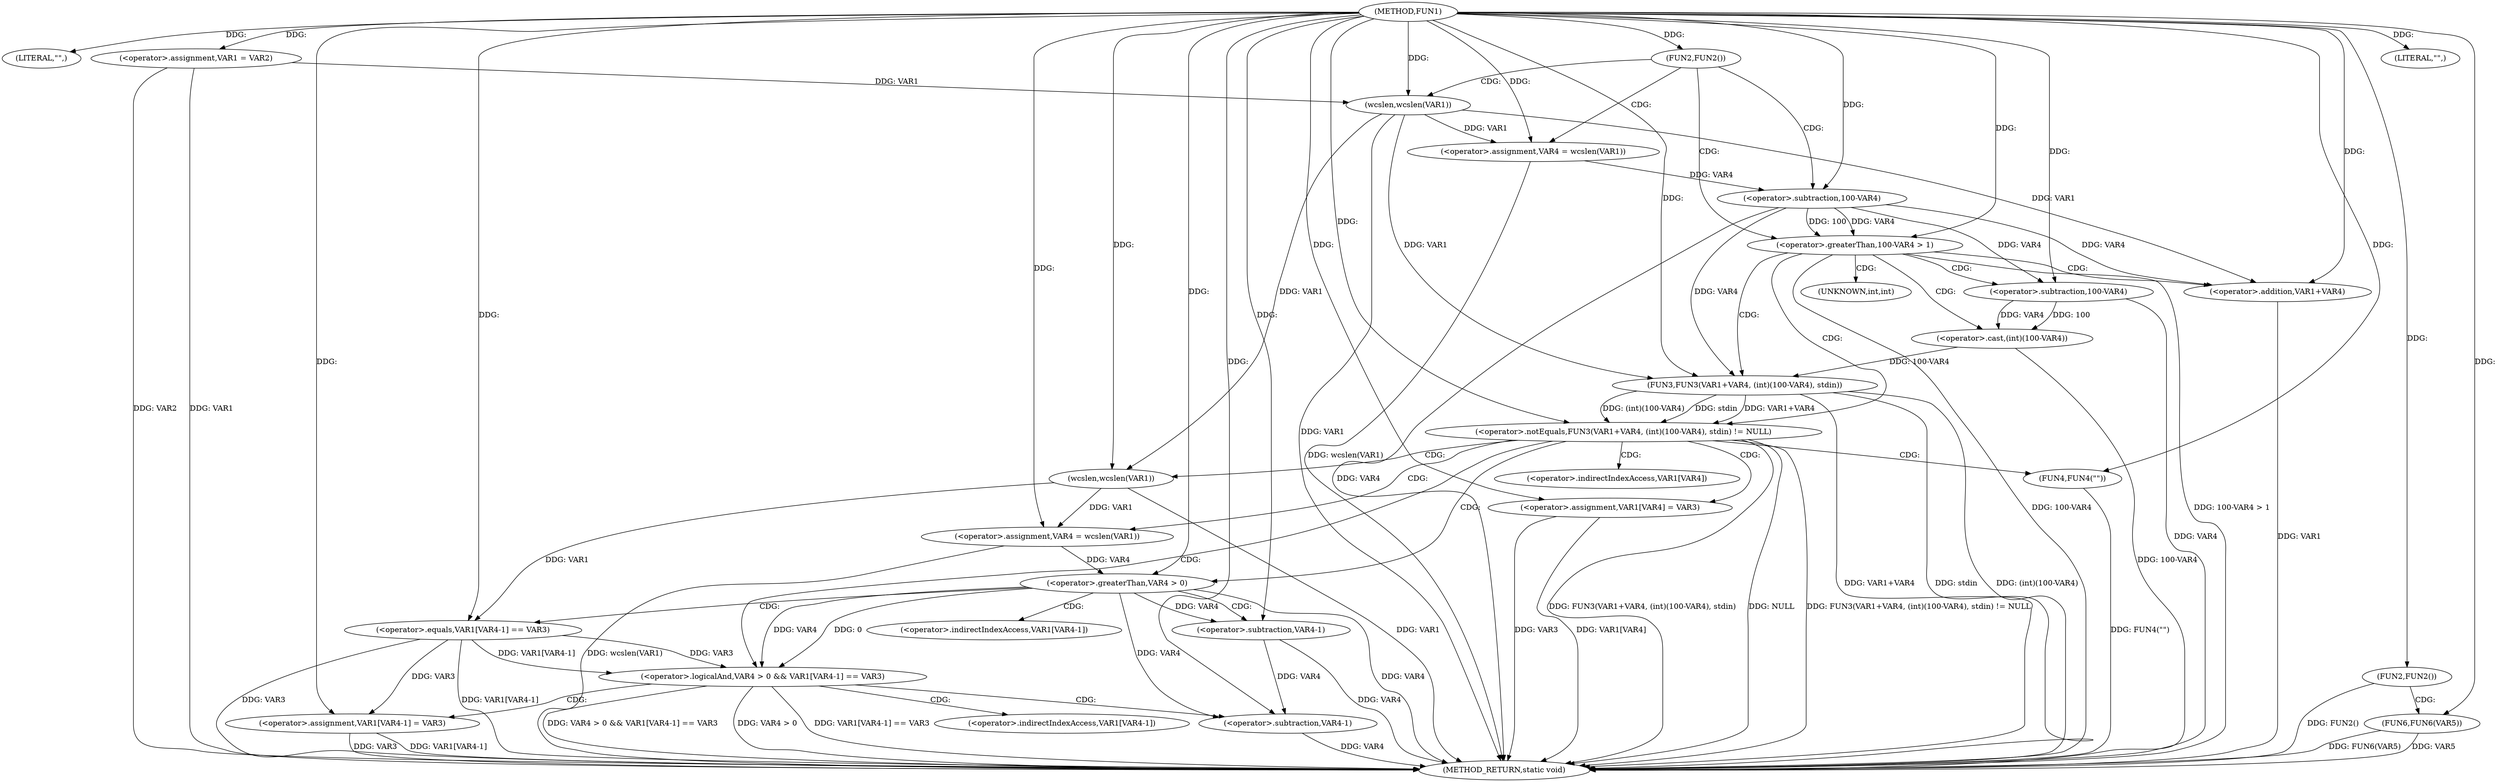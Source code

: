 digraph FUN1 {  
"1000100" [label = "(METHOD,FUN1)" ]
"1000177" [label = "(METHOD_RETURN,static void)" ]
"1000103" [label = "(LITERAL,\"\",)" ]
"1000104" [label = "(<operator>.assignment,VAR1 = VAR2)" ]
"1000108" [label = "(FUN2,FUN2())" ]
"1000112" [label = "(<operator>.assignment,VAR4 = wcslen(VAR1))" ]
"1000114" [label = "(wcslen,wcslen(VAR1))" ]
"1000117" [label = "(<operator>.greaterThan,100-VAR4 > 1)" ]
"1000118" [label = "(<operator>.subtraction,100-VAR4)" ]
"1000124" [label = "(<operator>.notEquals,FUN3(VAR1+VAR4, (int)(100-VAR4), stdin) != NULL)" ]
"1000125" [label = "(FUN3,FUN3(VAR1+VAR4, (int)(100-VAR4), stdin))" ]
"1000126" [label = "(<operator>.addition,VAR1+VAR4)" ]
"1000129" [label = "(<operator>.cast,(int)(100-VAR4))" ]
"1000131" [label = "(<operator>.subtraction,100-VAR4)" ]
"1000137" [label = "(<operator>.assignment,VAR4 = wcslen(VAR1))" ]
"1000139" [label = "(wcslen,wcslen(VAR1))" ]
"1000142" [label = "(<operator>.logicalAnd,VAR4 > 0 && VAR1[VAR4-1] == VAR3)" ]
"1000143" [label = "(<operator>.greaterThan,VAR4 > 0)" ]
"1000146" [label = "(<operator>.equals,VAR1[VAR4-1] == VAR3)" ]
"1000149" [label = "(<operator>.subtraction,VAR4-1)" ]
"1000154" [label = "(<operator>.assignment,VAR1[VAR4-1] = VAR3)" ]
"1000157" [label = "(<operator>.subtraction,VAR4-1)" ]
"1000163" [label = "(FUN4,FUN4(\"\"))" ]
"1000165" [label = "(<operator>.assignment,VAR1[VAR4] = VAR3)" ]
"1000171" [label = "(FUN2,FUN2())" ]
"1000174" [label = "(LITERAL,\"\",)" ]
"1000175" [label = "(FUN6,FUN6(VAR5))" ]
"1000130" [label = "(UNKNOWN,int,int)" ]
"1000147" [label = "(<operator>.indirectIndexAccess,VAR1[VAR4-1])" ]
"1000155" [label = "(<operator>.indirectIndexAccess,VAR1[VAR4-1])" ]
"1000166" [label = "(<operator>.indirectIndexAccess,VAR1[VAR4])" ]
  "1000117" -> "1000177"  [ label = "DDG: 100-VAR4 > 1"] 
  "1000125" -> "1000177"  [ label = "DDG: VAR1+VAR4"] 
  "1000142" -> "1000177"  [ label = "DDG: VAR4 > 0 && VAR1[VAR4-1] == VAR3"] 
  "1000124" -> "1000177"  [ label = "DDG: FUN3(VAR1+VAR4, (int)(100-VAR4), stdin)"] 
  "1000165" -> "1000177"  [ label = "DDG: VAR3"] 
  "1000104" -> "1000177"  [ label = "DDG: VAR1"] 
  "1000137" -> "1000177"  [ label = "DDG: wcslen(VAR1)"] 
  "1000114" -> "1000177"  [ label = "DDG: VAR1"] 
  "1000126" -> "1000177"  [ label = "DDG: VAR1"] 
  "1000117" -> "1000177"  [ label = "DDG: 100-VAR4"] 
  "1000149" -> "1000177"  [ label = "DDG: VAR4"] 
  "1000146" -> "1000177"  [ label = "DDG: VAR1[VAR4-1]"] 
  "1000112" -> "1000177"  [ label = "DDG: wcslen(VAR1)"] 
  "1000154" -> "1000177"  [ label = "DDG: VAR3"] 
  "1000165" -> "1000177"  [ label = "DDG: VAR1[VAR4]"] 
  "1000139" -> "1000177"  [ label = "DDG: VAR1"] 
  "1000146" -> "1000177"  [ label = "DDG: VAR3"] 
  "1000125" -> "1000177"  [ label = "DDG: (int)(100-VAR4)"] 
  "1000154" -> "1000177"  [ label = "DDG: VAR1[VAR4-1]"] 
  "1000157" -> "1000177"  [ label = "DDG: VAR4"] 
  "1000143" -> "1000177"  [ label = "DDG: VAR4"] 
  "1000125" -> "1000177"  [ label = "DDG: stdin"] 
  "1000175" -> "1000177"  [ label = "DDG: VAR5"] 
  "1000131" -> "1000177"  [ label = "DDG: VAR4"] 
  "1000124" -> "1000177"  [ label = "DDG: NULL"] 
  "1000118" -> "1000177"  [ label = "DDG: VAR4"] 
  "1000142" -> "1000177"  [ label = "DDG: VAR4 > 0"] 
  "1000171" -> "1000177"  [ label = "DDG: FUN2()"] 
  "1000163" -> "1000177"  [ label = "DDG: FUN4(\"\")"] 
  "1000142" -> "1000177"  [ label = "DDG: VAR1[VAR4-1] == VAR3"] 
  "1000104" -> "1000177"  [ label = "DDG: VAR2"] 
  "1000175" -> "1000177"  [ label = "DDG: FUN6(VAR5)"] 
  "1000129" -> "1000177"  [ label = "DDG: 100-VAR4"] 
  "1000124" -> "1000177"  [ label = "DDG: FUN3(VAR1+VAR4, (int)(100-VAR4), stdin) != NULL"] 
  "1000100" -> "1000103"  [ label = "DDG: "] 
  "1000100" -> "1000104"  [ label = "DDG: "] 
  "1000100" -> "1000108"  [ label = "DDG: "] 
  "1000114" -> "1000112"  [ label = "DDG: VAR1"] 
  "1000100" -> "1000112"  [ label = "DDG: "] 
  "1000104" -> "1000114"  [ label = "DDG: VAR1"] 
  "1000100" -> "1000114"  [ label = "DDG: "] 
  "1000118" -> "1000117"  [ label = "DDG: 100"] 
  "1000118" -> "1000117"  [ label = "DDG: VAR4"] 
  "1000100" -> "1000118"  [ label = "DDG: "] 
  "1000112" -> "1000118"  [ label = "DDG: VAR4"] 
  "1000100" -> "1000117"  [ label = "DDG: "] 
  "1000125" -> "1000124"  [ label = "DDG: VAR1+VAR4"] 
  "1000125" -> "1000124"  [ label = "DDG: (int)(100-VAR4)"] 
  "1000125" -> "1000124"  [ label = "DDG: stdin"] 
  "1000114" -> "1000125"  [ label = "DDG: VAR1"] 
  "1000100" -> "1000125"  [ label = "DDG: "] 
  "1000118" -> "1000125"  [ label = "DDG: VAR4"] 
  "1000114" -> "1000126"  [ label = "DDG: VAR1"] 
  "1000100" -> "1000126"  [ label = "DDG: "] 
  "1000118" -> "1000126"  [ label = "DDG: VAR4"] 
  "1000129" -> "1000125"  [ label = "DDG: 100-VAR4"] 
  "1000131" -> "1000129"  [ label = "DDG: 100"] 
  "1000131" -> "1000129"  [ label = "DDG: VAR4"] 
  "1000100" -> "1000131"  [ label = "DDG: "] 
  "1000118" -> "1000131"  [ label = "DDG: VAR4"] 
  "1000100" -> "1000124"  [ label = "DDG: "] 
  "1000139" -> "1000137"  [ label = "DDG: VAR1"] 
  "1000100" -> "1000137"  [ label = "DDG: "] 
  "1000100" -> "1000139"  [ label = "DDG: "] 
  "1000114" -> "1000139"  [ label = "DDG: VAR1"] 
  "1000143" -> "1000142"  [ label = "DDG: VAR4"] 
  "1000143" -> "1000142"  [ label = "DDG: 0"] 
  "1000137" -> "1000143"  [ label = "DDG: VAR4"] 
  "1000100" -> "1000143"  [ label = "DDG: "] 
  "1000146" -> "1000142"  [ label = "DDG: VAR1[VAR4-1]"] 
  "1000146" -> "1000142"  [ label = "DDG: VAR3"] 
  "1000139" -> "1000146"  [ label = "DDG: VAR1"] 
  "1000143" -> "1000149"  [ label = "DDG: VAR4"] 
  "1000100" -> "1000149"  [ label = "DDG: "] 
  "1000100" -> "1000146"  [ label = "DDG: "] 
  "1000146" -> "1000154"  [ label = "DDG: VAR3"] 
  "1000100" -> "1000154"  [ label = "DDG: "] 
  "1000143" -> "1000157"  [ label = "DDG: VAR4"] 
  "1000149" -> "1000157"  [ label = "DDG: VAR4"] 
  "1000100" -> "1000157"  [ label = "DDG: "] 
  "1000100" -> "1000163"  [ label = "DDG: "] 
  "1000100" -> "1000165"  [ label = "DDG: "] 
  "1000100" -> "1000171"  [ label = "DDG: "] 
  "1000100" -> "1000174"  [ label = "DDG: "] 
  "1000100" -> "1000175"  [ label = "DDG: "] 
  "1000108" -> "1000117"  [ label = "CDG: "] 
  "1000108" -> "1000114"  [ label = "CDG: "] 
  "1000108" -> "1000118"  [ label = "CDG: "] 
  "1000108" -> "1000112"  [ label = "CDG: "] 
  "1000117" -> "1000125"  [ label = "CDG: "] 
  "1000117" -> "1000131"  [ label = "CDG: "] 
  "1000117" -> "1000126"  [ label = "CDG: "] 
  "1000117" -> "1000129"  [ label = "CDG: "] 
  "1000117" -> "1000124"  [ label = "CDG: "] 
  "1000117" -> "1000130"  [ label = "CDG: "] 
  "1000124" -> "1000142"  [ label = "CDG: "] 
  "1000124" -> "1000166"  [ label = "CDG: "] 
  "1000124" -> "1000139"  [ label = "CDG: "] 
  "1000124" -> "1000165"  [ label = "CDG: "] 
  "1000124" -> "1000163"  [ label = "CDG: "] 
  "1000124" -> "1000143"  [ label = "CDG: "] 
  "1000124" -> "1000137"  [ label = "CDG: "] 
  "1000142" -> "1000157"  [ label = "CDG: "] 
  "1000142" -> "1000155"  [ label = "CDG: "] 
  "1000142" -> "1000154"  [ label = "CDG: "] 
  "1000143" -> "1000149"  [ label = "CDG: "] 
  "1000143" -> "1000147"  [ label = "CDG: "] 
  "1000143" -> "1000146"  [ label = "CDG: "] 
  "1000171" -> "1000175"  [ label = "CDG: "] 
}
